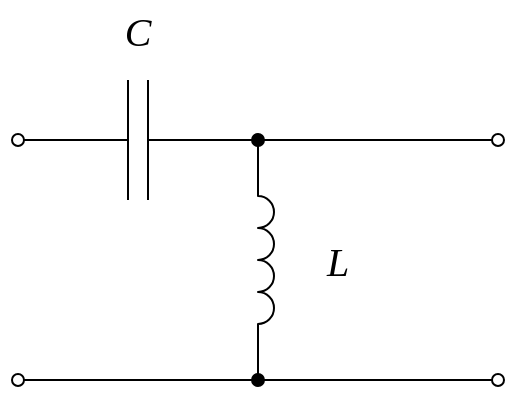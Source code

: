 <mxfile version="24.6.4" type="device">
  <diagram name="ページ1" id="w2pvh1H6CmUVhUlYlFQI">
    <mxGraphModel dx="1434" dy="836" grid="1" gridSize="10" guides="1" tooltips="1" connect="1" arrows="1" fold="1" page="1" pageScale="1" pageWidth="1169" pageHeight="827" math="0" shadow="0">
      <root>
        <mxCell id="0" />
        <mxCell id="1" parent="0" />
        <mxCell id="bZTgsBUZp7WbR4AdyU3S-3" value="" style="endArrow=none;html=1;rounded=0;entryX=1;entryY=1;entryDx=0;entryDy=0;entryPerimeter=0;startArrow=oval;startFill=0;" parent="1" edge="1">
          <mxGeometry width="50" height="50" relative="1" as="geometry">
            <mxPoint x="400" y="120" as="sourcePoint" />
            <mxPoint x="270" y="120" as="targetPoint" />
          </mxGeometry>
        </mxCell>
        <mxCell id="bZTgsBUZp7WbR4AdyU3S-5" value="" style="endArrow=oval;html=1;rounded=0;exitX=0;exitY=1;exitDx=0;exitDy=0;exitPerimeter=0;endFill=1;" parent="1" source="bZTgsBUZp7WbR4AdyU3S-10" edge="1">
          <mxGeometry width="50" height="50" relative="1" as="geometry">
            <mxPoint x="280" y="130" as="sourcePoint" />
            <mxPoint x="280" y="120" as="targetPoint" />
          </mxGeometry>
        </mxCell>
        <mxCell id="bZTgsBUZp7WbR4AdyU3S-6" value="" style="endArrow=oval;html=1;rounded=0;exitX=1;exitY=1;exitDx=0;exitDy=0;exitPerimeter=0;endFill=1;" parent="1" source="bZTgsBUZp7WbR4AdyU3S-10" edge="1">
          <mxGeometry width="50" height="50" relative="1" as="geometry">
            <mxPoint x="280" y="230" as="sourcePoint" />
            <mxPoint x="280" y="240" as="targetPoint" />
          </mxGeometry>
        </mxCell>
        <mxCell id="bZTgsBUZp7WbR4AdyU3S-7" value="" style="endArrow=oval;html=1;rounded=0;startArrow=oval;startFill=0;endFill=0;" parent="1" edge="1">
          <mxGeometry width="50" height="50" relative="1" as="geometry">
            <mxPoint x="400" y="240" as="sourcePoint" />
            <mxPoint x="160" y="240" as="targetPoint" />
          </mxGeometry>
        </mxCell>
        <mxCell id="bZTgsBUZp7WbR4AdyU3S-8" value="" style="endArrow=none;html=1;rounded=0;entryX=0;entryY=1;entryDx=0;entryDy=0;entryPerimeter=0;startArrow=oval;startFill=0;" parent="1" edge="1">
          <mxGeometry width="50" height="50" relative="1" as="geometry">
            <mxPoint x="160" y="120" as="sourcePoint" />
            <mxPoint x="170" y="120" as="targetPoint" />
          </mxGeometry>
        </mxCell>
        <mxCell id="bZTgsBUZp7WbR4AdyU3S-9" value="" style="pointerEvents=1;verticalLabelPosition=bottom;shadow=0;dashed=0;align=center;html=1;verticalAlign=top;shape=mxgraph.electrical.capacitors.capacitor_1;rotation=0;" parent="1" vertex="1">
          <mxGeometry x="170" y="90" width="100" height="60" as="geometry" />
        </mxCell>
        <mxCell id="bZTgsBUZp7WbR4AdyU3S-10" value="" style="pointerEvents=1;verticalLabelPosition=bottom;shadow=0;dashed=0;align=center;html=1;verticalAlign=top;shape=mxgraph.electrical.inductors.inductor_3;rotation=90;" parent="1" vertex="1">
          <mxGeometry x="234" y="176" width="100" height="8" as="geometry" />
        </mxCell>
        <mxCell id="bZTgsBUZp7WbR4AdyU3S-11" style="edgeStyle=orthogonalEdgeStyle;rounded=0;orthogonalLoop=1;jettySize=auto;html=1;exitX=1;exitY=1;exitDx=0;exitDy=0;exitPerimeter=0;entryX=0.972;entryY=1;entryDx=0;entryDy=0;entryPerimeter=0;endArrow=none;endFill=0;" parent="1" source="bZTgsBUZp7WbR4AdyU3S-10" target="bZTgsBUZp7WbR4AdyU3S-10" edge="1">
          <mxGeometry relative="1" as="geometry" />
        </mxCell>
        <mxCell id="vUpQaMOBJPfkgtTE1oQP-1" value="&lt;font face=&quot;Times New Roman&quot; style=&quot;font-size: 20px;&quot;&gt;&lt;i&gt;C&lt;/i&gt;&lt;/font&gt;" style="text;html=1;align=center;verticalAlign=middle;whiteSpace=wrap;rounded=0;" vertex="1" parent="1">
          <mxGeometry x="190" y="50" width="60" height="30" as="geometry" />
        </mxCell>
        <mxCell id="vUpQaMOBJPfkgtTE1oQP-2" value="&lt;font face=&quot;Times New Roman&quot;&gt;&lt;span style=&quot;font-size: 20px;&quot;&gt;&lt;i&gt;L&lt;/i&gt;&lt;/span&gt;&lt;/font&gt;" style="text;html=1;align=center;verticalAlign=middle;whiteSpace=wrap;rounded=0;" vertex="1" parent="1">
          <mxGeometry x="290" y="165" width="60" height="30" as="geometry" />
        </mxCell>
      </root>
    </mxGraphModel>
  </diagram>
</mxfile>
